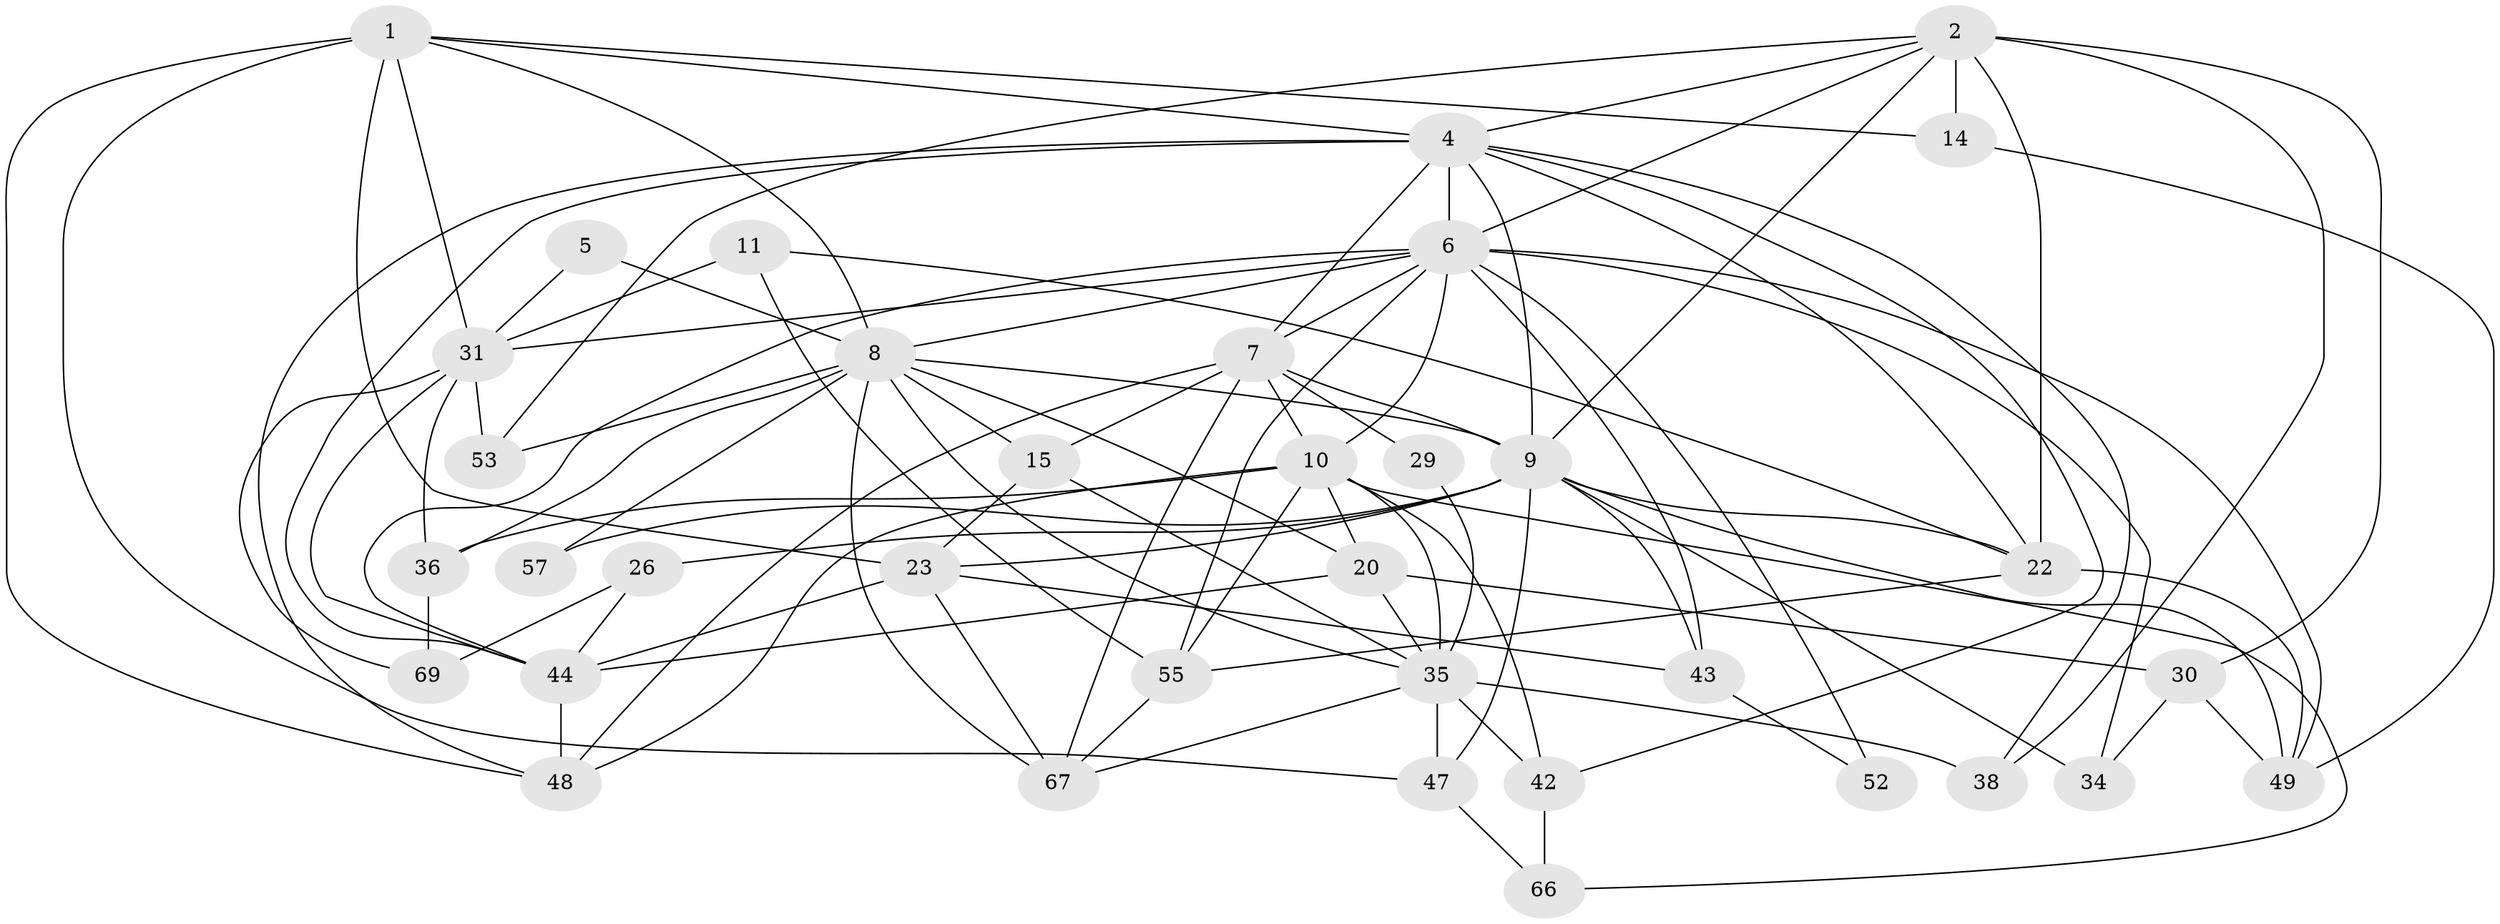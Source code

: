 // original degree distribution, {2: 0.1111111111111111, 4: 0.2777777777777778, 7: 0.041666666666666664, 6: 0.09722222222222222, 8: 0.013888888888888888, 5: 0.1527777777777778, 3: 0.3055555555555556}
// Generated by graph-tools (version 1.1) at 2025/14/03/09/25 04:14:58]
// undirected, 36 vertices, 97 edges
graph export_dot {
graph [start="1"]
  node [color=gray90,style=filled];
  1 [super="+27+17"];
  2 [super="+3+46"];
  4 [super="+18+12+37"];
  5;
  6 [super="+61+28"];
  7 [super="+65+13+39"];
  8 [super="+24"];
  9 [super="+16+60+21"];
  10 [super="+19+50"];
  11;
  14;
  15 [super="+32"];
  20 [super="+56"];
  22;
  23 [super="+25"];
  26;
  29;
  30 [super="+54"];
  31 [super="+40"];
  34;
  35 [super="+45"];
  36 [super="+64"];
  38;
  42 [super="+71"];
  43;
  44 [super="+63"];
  47;
  48 [super="+58"];
  49 [super="+68"];
  52;
  53;
  55 [super="+62"];
  57;
  66;
  67;
  69;
  1 -- 23;
  1 -- 31 [weight=2];
  1 -- 8;
  1 -- 4 [weight=2];
  1 -- 14;
  1 -- 47;
  1 -- 48;
  2 -- 6;
  2 -- 9;
  2 -- 4;
  2 -- 38;
  2 -- 14;
  2 -- 53;
  2 -- 22 [weight=2];
  2 -- 30;
  4 -- 44;
  4 -- 6;
  4 -- 7;
  4 -- 42;
  4 -- 22;
  4 -- 38;
  4 -- 48;
  4 -- 9;
  5 -- 8;
  5 -- 31;
  6 -- 43;
  6 -- 52 [weight=2];
  6 -- 10;
  6 -- 49;
  6 -- 34;
  6 -- 8;
  6 -- 55;
  6 -- 31;
  6 -- 7;
  6 -- 44;
  7 -- 67;
  7 -- 29;
  7 -- 15 [weight=2];
  7 -- 48;
  7 -- 9;
  7 -- 10;
  8 -- 20;
  8 -- 57 [weight=2];
  8 -- 67;
  8 -- 36;
  8 -- 15;
  8 -- 53;
  8 -- 9 [weight=2];
  8 -- 35;
  9 -- 26;
  9 -- 34;
  9 -- 47;
  9 -- 57;
  9 -- 43;
  9 -- 49 [weight=2];
  9 -- 22;
  9 -- 23;
  10 -- 36;
  10 -- 66;
  10 -- 48;
  10 -- 35;
  10 -- 20;
  10 -- 42;
  10 -- 55;
  11 -- 55;
  11 -- 22;
  11 -- 31;
  14 -- 49;
  15 -- 23;
  15 -- 35;
  20 -- 30;
  20 -- 35;
  20 -- 44;
  22 -- 55;
  22 -- 49;
  23 -- 44;
  23 -- 67;
  23 -- 43;
  26 -- 69;
  26 -- 44;
  29 -- 35;
  30 -- 34;
  30 -- 49;
  31 -- 36;
  31 -- 69;
  31 -- 53;
  31 -- 44;
  35 -- 47;
  35 -- 42 [weight=3];
  35 -- 67;
  35 -- 38;
  36 -- 69;
  42 -- 66;
  43 -- 52;
  44 -- 48;
  47 -- 66;
  55 -- 67;
}
